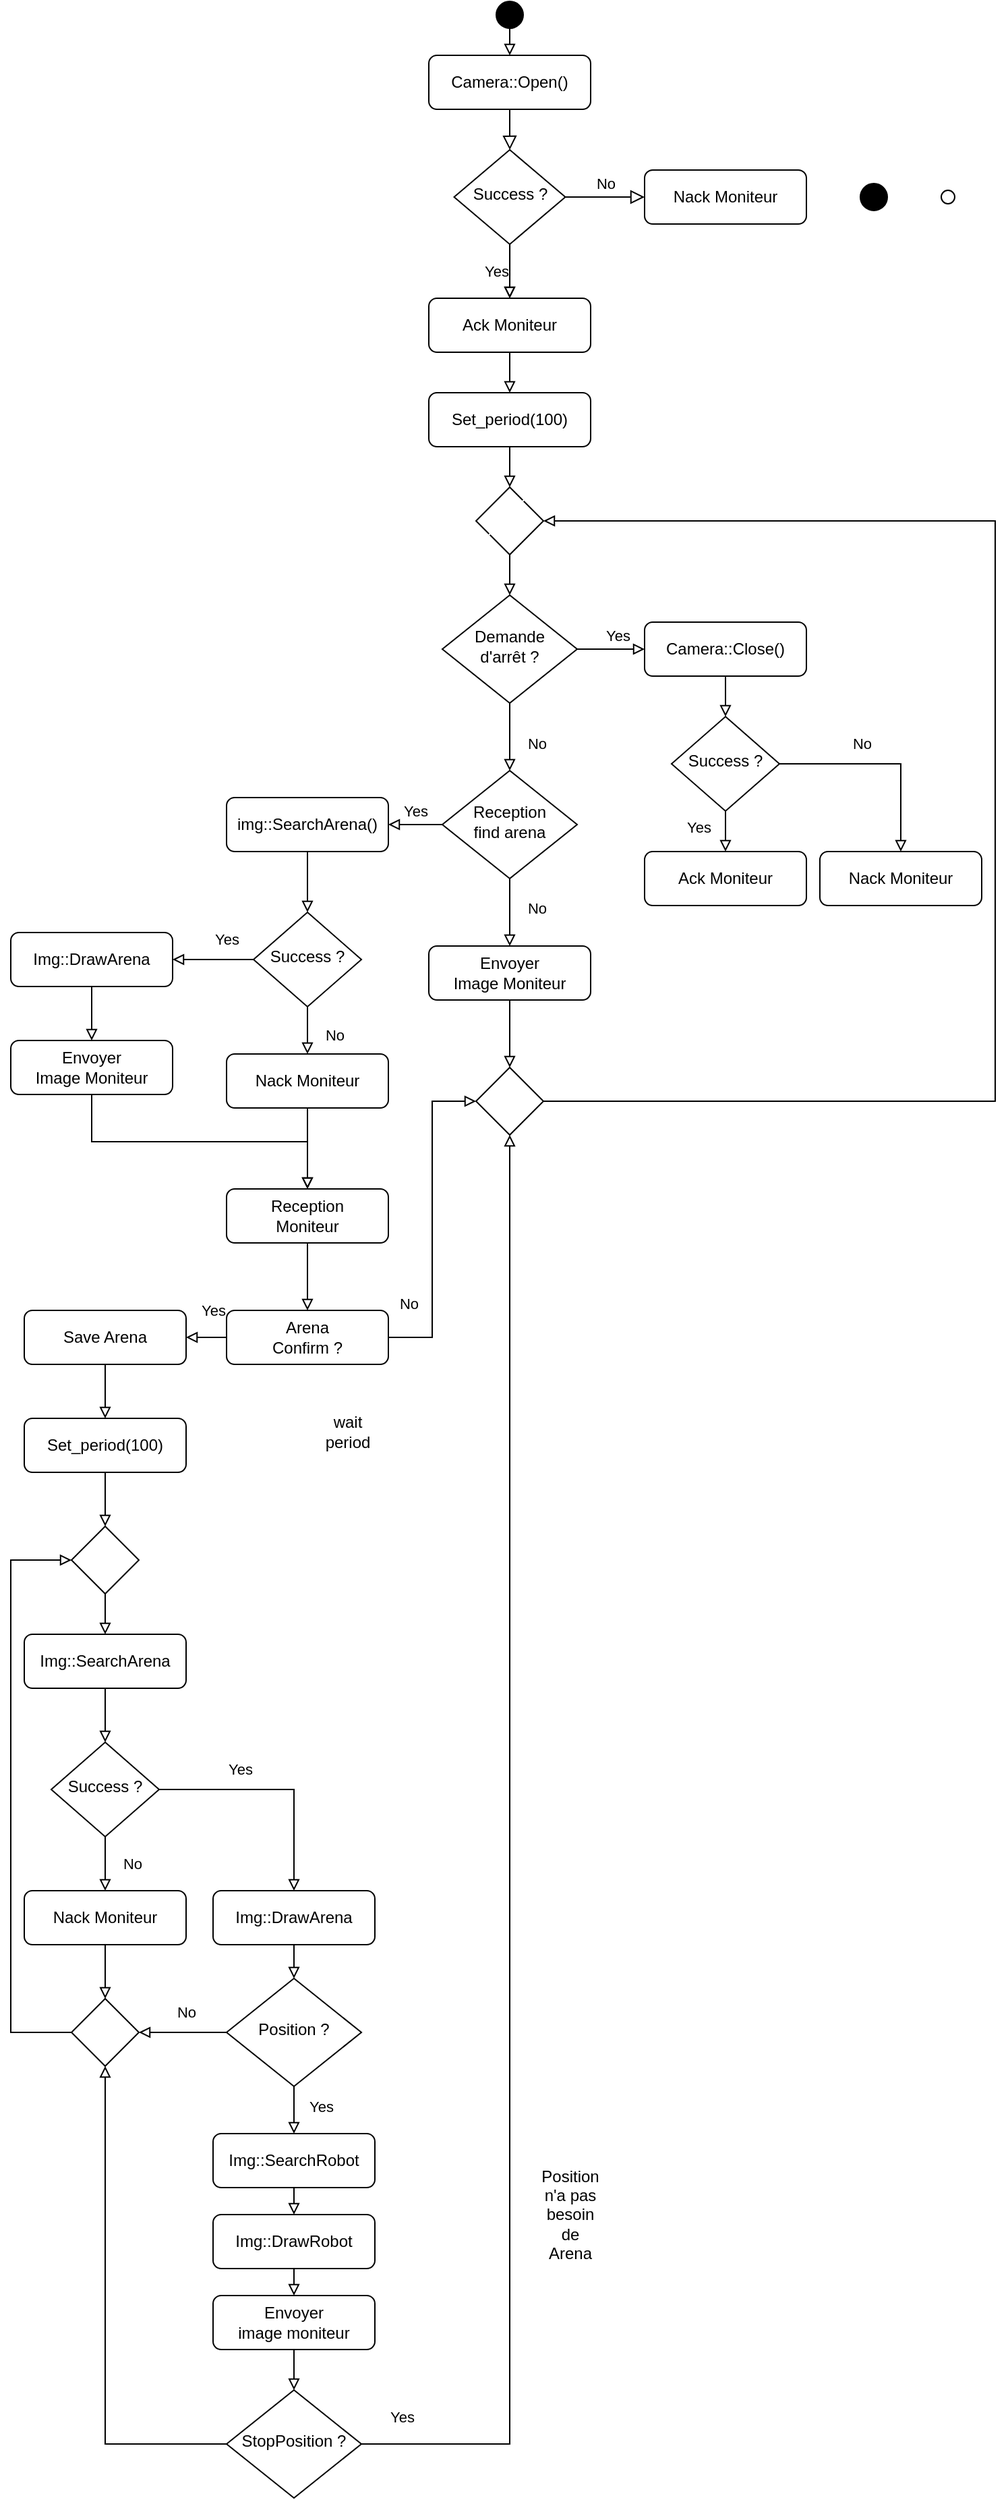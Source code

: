 <mxfile version="14.4.3" type="device"><diagram id="C5RBs43oDa-KdzZeNtuy" name="Page-1"><mxGraphModel dx="1264" dy="592" grid="1" gridSize="10" guides="1" tooltips="1" connect="1" arrows="1" fold="1" page="1" pageScale="1" pageWidth="827" pageHeight="1169" math="0" shadow="0"><root><mxCell id="WIyWlLk6GJQsqaUBKTNV-0"/><mxCell id="WIyWlLk6GJQsqaUBKTNV-1" parent="WIyWlLk6GJQsqaUBKTNV-0"/><mxCell id="WIyWlLk6GJQsqaUBKTNV-2" value="" style="rounded=0;html=1;jettySize=auto;orthogonalLoop=1;fontSize=11;endArrow=block;endFill=0;endSize=8;strokeWidth=1;shadow=0;labelBackgroundColor=none;edgeStyle=orthogonalEdgeStyle;" parent="WIyWlLk6GJQsqaUBKTNV-1" source="WIyWlLk6GJQsqaUBKTNV-3" target="WIyWlLk6GJQsqaUBKTNV-6" edge="1"><mxGeometry relative="1" as="geometry"/></mxCell><mxCell id="WIyWlLk6GJQsqaUBKTNV-3" value="Camera::Open()" style="rounded=1;whiteSpace=wrap;html=1;fontSize=12;glass=0;strokeWidth=1;shadow=0;" parent="WIyWlLk6GJQsqaUBKTNV-1" vertex="1"><mxGeometry x="390" y="50" width="120" height="40" as="geometry"/></mxCell><mxCell id="WIyWlLk6GJQsqaUBKTNV-5" value="No" style="edgeStyle=orthogonalEdgeStyle;rounded=0;html=1;jettySize=auto;orthogonalLoop=1;fontSize=11;endArrow=block;endFill=0;endSize=8;strokeWidth=1;shadow=0;labelBackgroundColor=none;" parent="WIyWlLk6GJQsqaUBKTNV-1" source="WIyWlLk6GJQsqaUBKTNV-6" target="WIyWlLk6GJQsqaUBKTNV-7" edge="1"><mxGeometry y="10" relative="1" as="geometry"><mxPoint as="offset"/></mxGeometry></mxCell><mxCell id="4JzIJsXhWSQ4jOJe1Pqj-4" style="edgeStyle=orthogonalEdgeStyle;rounded=0;orthogonalLoop=1;jettySize=auto;html=1;exitX=0.5;exitY=1;exitDx=0;exitDy=0;entryX=0.5;entryY=0;entryDx=0;entryDy=0;endArrow=block;endFill=0;" parent="WIyWlLk6GJQsqaUBKTNV-1" source="WIyWlLk6GJQsqaUBKTNV-6" target="4JzIJsXhWSQ4jOJe1Pqj-1" edge="1"><mxGeometry relative="1" as="geometry"/></mxCell><mxCell id="4JzIJsXhWSQ4jOJe1Pqj-5" value="Yes" style="edgeStyle=orthogonalEdgeStyle;rounded=0;orthogonalLoop=1;jettySize=auto;html=1;endArrow=block;endFill=0;strokeColor=#000000;" parent="WIyWlLk6GJQsqaUBKTNV-1" source="WIyWlLk6GJQsqaUBKTNV-6" target="4JzIJsXhWSQ4jOJe1Pqj-1" edge="1"><mxGeometry y="-10" relative="1" as="geometry"><mxPoint as="offset"/></mxGeometry></mxCell><mxCell id="WIyWlLk6GJQsqaUBKTNV-6" value="Success ?" style="rhombus;whiteSpace=wrap;html=1;shadow=0;fontFamily=Helvetica;fontSize=12;align=center;strokeWidth=1;spacing=6;spacingTop=-4;" parent="WIyWlLk6GJQsqaUBKTNV-1" vertex="1"><mxGeometry x="408.75" y="120" width="82.5" height="70" as="geometry"/></mxCell><mxCell id="WIyWlLk6GJQsqaUBKTNV-7" value="Nack Moniteur" style="rounded=1;whiteSpace=wrap;html=1;fontSize=12;glass=0;strokeWidth=1;shadow=0;" parent="WIyWlLk6GJQsqaUBKTNV-1" vertex="1"><mxGeometry x="550" y="135" width="120" height="40" as="geometry"/></mxCell><mxCell id="4JzIJsXhWSQ4jOJe1Pqj-10" style="edgeStyle=orthogonalEdgeStyle;rounded=0;orthogonalLoop=1;jettySize=auto;html=1;exitX=0.5;exitY=1;exitDx=0;exitDy=0;endArrow=block;endFill=0;strokeColor=#000000;" parent="WIyWlLk6GJQsqaUBKTNV-1" source="WIyWlLk6GJQsqaUBKTNV-10" target="4JzIJsXhWSQ4jOJe1Pqj-9" edge="1"><mxGeometry relative="1" as="geometry"/></mxCell><mxCell id="WIyWlLk6GJQsqaUBKTNV-10" value="" style="rhombus;whiteSpace=wrap;html=1;shadow=0;fontFamily=Helvetica;fontSize=12;align=center;strokeWidth=1;spacing=6;spacingTop=-4;" parent="WIyWlLk6GJQsqaUBKTNV-1" vertex="1"><mxGeometry x="425" y="370" width="50" height="50" as="geometry"/></mxCell><mxCell id="4JzIJsXhWSQ4jOJe1Pqj-13" style="edgeStyle=orthogonalEdgeStyle;rounded=0;orthogonalLoop=1;jettySize=auto;html=1;exitX=0.5;exitY=1;exitDx=0;exitDy=0;entryX=0.5;entryY=0;entryDx=0;entryDy=0;endArrow=block;endFill=0;strokeColor=#000000;" parent="WIyWlLk6GJQsqaUBKTNV-1" source="WIyWlLk6GJQsqaUBKTNV-11" target="4JzIJsXhWSQ4jOJe1Pqj-12" edge="1"><mxGeometry relative="1" as="geometry"/></mxCell><mxCell id="WIyWlLk6GJQsqaUBKTNV-11" value="Camera::Close()" style="rounded=1;whiteSpace=wrap;html=1;fontSize=12;glass=0;strokeWidth=1;shadow=0;" parent="WIyWlLk6GJQsqaUBKTNV-1" vertex="1"><mxGeometry x="550" y="470" width="120" height="40" as="geometry"/></mxCell><mxCell id="4JzIJsXhWSQ4jOJe1Pqj-8" style="edgeStyle=orthogonalEdgeStyle;rounded=0;orthogonalLoop=1;jettySize=auto;html=1;exitX=0.5;exitY=1;exitDx=0;exitDy=0;endArrow=block;endFill=0;strokeColor=#000000;" parent="WIyWlLk6GJQsqaUBKTNV-1" source="WIyWlLk6GJQsqaUBKTNV-12" target="WIyWlLk6GJQsqaUBKTNV-10" edge="1"><mxGeometry relative="1" as="geometry"/></mxCell><mxCell id="WIyWlLk6GJQsqaUBKTNV-12" value="Set_period(100)" style="rounded=1;whiteSpace=wrap;html=1;fontSize=12;glass=0;strokeWidth=1;shadow=0;" parent="WIyWlLk6GJQsqaUBKTNV-1" vertex="1"><mxGeometry x="390" y="300" width="120" height="40" as="geometry"/></mxCell><mxCell id="4JzIJsXhWSQ4jOJe1Pqj-1" value="Ack Moniteur" style="rounded=1;whiteSpace=wrap;html=1;" parent="WIyWlLk6GJQsqaUBKTNV-1" vertex="1"><mxGeometry x="390" y="230" width="120" height="40" as="geometry"/></mxCell><mxCell id="4JzIJsXhWSQ4jOJe1Pqj-3" value="" style="endArrow=classic;html=1;strokeColor=#FFFFFF;" parent="WIyWlLk6GJQsqaUBKTNV-1" edge="1"><mxGeometry width="50" height="50" relative="1" as="geometry"><mxPoint x="430" y="410" as="sourcePoint"/><mxPoint x="480" y="360" as="targetPoint"/></mxGeometry></mxCell><mxCell id="4JzIJsXhWSQ4jOJe1Pqj-6" value="" style="endArrow=block;html=1;strokeColor=#000000;exitX=0.5;exitY=1;exitDx=0;exitDy=0;endFill=0;" parent="WIyWlLk6GJQsqaUBKTNV-1" source="4JzIJsXhWSQ4jOJe1Pqj-1" target="WIyWlLk6GJQsqaUBKTNV-12" edge="1"><mxGeometry width="50" height="50" relative="1" as="geometry"><mxPoint x="430" y="410" as="sourcePoint"/><mxPoint x="480" y="360" as="targetPoint"/></mxGeometry></mxCell><mxCell id="4JzIJsXhWSQ4jOJe1Pqj-11" value="Yes" style="edgeStyle=orthogonalEdgeStyle;rounded=0;orthogonalLoop=1;jettySize=auto;html=1;exitX=1;exitY=0.5;exitDx=0;exitDy=0;entryX=0;entryY=0.5;entryDx=0;entryDy=0;endArrow=block;endFill=0;strokeColor=#000000;" parent="WIyWlLk6GJQsqaUBKTNV-1" source="4JzIJsXhWSQ4jOJe1Pqj-9" target="WIyWlLk6GJQsqaUBKTNV-11" edge="1"><mxGeometry x="0.2" y="10" relative="1" as="geometry"><mxPoint as="offset"/></mxGeometry></mxCell><mxCell id="4JzIJsXhWSQ4jOJe1Pqj-20" value="No" style="edgeStyle=orthogonalEdgeStyle;rounded=0;orthogonalLoop=1;jettySize=auto;html=1;exitX=0.5;exitY=1;exitDx=0;exitDy=0;endArrow=block;endFill=0;strokeColor=#000000;" parent="WIyWlLk6GJQsqaUBKTNV-1" source="4JzIJsXhWSQ4jOJe1Pqj-9" target="4JzIJsXhWSQ4jOJe1Pqj-19" edge="1"><mxGeometry x="0.2" y="20" relative="1" as="geometry"><mxPoint as="offset"/></mxGeometry></mxCell><mxCell id="4JzIJsXhWSQ4jOJe1Pqj-9" value="&lt;div&gt;Demande &lt;br&gt;&lt;/div&gt;&lt;div&gt;d'arrêt ?&lt;/div&gt;" style="rhombus;whiteSpace=wrap;html=1;shadow=0;fontFamily=Helvetica;fontSize=12;align=center;strokeWidth=1;spacing=6;spacingTop=-4;" parent="WIyWlLk6GJQsqaUBKTNV-1" vertex="1"><mxGeometry x="400" y="450" width="100" height="80" as="geometry"/></mxCell><mxCell id="4JzIJsXhWSQ4jOJe1Pqj-16" value="Yes" style="edgeStyle=orthogonalEdgeStyle;rounded=0;orthogonalLoop=1;jettySize=auto;html=1;exitX=0.5;exitY=1;exitDx=0;exitDy=0;entryX=0.5;entryY=0;entryDx=0;entryDy=0;endArrow=block;endFill=0;strokeColor=#000000;" parent="WIyWlLk6GJQsqaUBKTNV-1" source="4JzIJsXhWSQ4jOJe1Pqj-12" target="4JzIJsXhWSQ4jOJe1Pqj-15" edge="1"><mxGeometry x="-0.2" y="-20" relative="1" as="geometry"><mxPoint as="offset"/></mxGeometry></mxCell><mxCell id="4JzIJsXhWSQ4jOJe1Pqj-17" value="No" style="edgeStyle=orthogonalEdgeStyle;rounded=0;orthogonalLoop=1;jettySize=auto;html=1;exitX=1;exitY=0.5;exitDx=0;exitDy=0;endArrow=block;endFill=0;strokeColor=#000000;" parent="WIyWlLk6GJQsqaUBKTNV-1" source="4JzIJsXhWSQ4jOJe1Pqj-12" target="4JzIJsXhWSQ4jOJe1Pqj-14" edge="1"><mxGeometry x="-0.21" y="15" relative="1" as="geometry"><mxPoint as="offset"/></mxGeometry></mxCell><mxCell id="4JzIJsXhWSQ4jOJe1Pqj-12" value="Success ?" style="rhombus;whiteSpace=wrap;html=1;shadow=0;fontFamily=Helvetica;fontSize=12;align=center;strokeWidth=1;spacing=6;spacingTop=-4;" parent="WIyWlLk6GJQsqaUBKTNV-1" vertex="1"><mxGeometry x="570" y="540" width="80" height="70" as="geometry"/></mxCell><mxCell id="4JzIJsXhWSQ4jOJe1Pqj-14" value="Nack Moniteur" style="rounded=1;whiteSpace=wrap;html=1;fontSize=12;glass=0;strokeWidth=1;shadow=0;" parent="WIyWlLk6GJQsqaUBKTNV-1" vertex="1"><mxGeometry x="680" y="640" width="120" height="40" as="geometry"/></mxCell><mxCell id="4JzIJsXhWSQ4jOJe1Pqj-15" value="Ack Moniteur" style="rounded=1;whiteSpace=wrap;html=1;" parent="WIyWlLk6GJQsqaUBKTNV-1" vertex="1"><mxGeometry x="550" y="640" width="120" height="40" as="geometry"/></mxCell><mxCell id="4JzIJsXhWSQ4jOJe1Pqj-22" value="No" style="edgeStyle=orthogonalEdgeStyle;rounded=0;orthogonalLoop=1;jettySize=auto;html=1;exitX=0.5;exitY=1;exitDx=0;exitDy=0;entryX=0.5;entryY=0;entryDx=0;entryDy=0;endArrow=block;endFill=0;strokeColor=#000000;" parent="WIyWlLk6GJQsqaUBKTNV-1" source="4JzIJsXhWSQ4jOJe1Pqj-19" target="4JzIJsXhWSQ4jOJe1Pqj-21" edge="1"><mxGeometry x="-0.143" y="20" relative="1" as="geometry"><mxPoint as="offset"/></mxGeometry></mxCell><mxCell id="4JzIJsXhWSQ4jOJe1Pqj-28" value="Yes" style="edgeStyle=orthogonalEdgeStyle;rounded=0;orthogonalLoop=1;jettySize=auto;html=1;exitX=0;exitY=0.5;exitDx=0;exitDy=0;entryX=1;entryY=0.5;entryDx=0;entryDy=0;endArrow=block;endFill=0;strokeColor=#000000;" parent="WIyWlLk6GJQsqaUBKTNV-1" source="4JzIJsXhWSQ4jOJe1Pqj-19" target="4JzIJsXhWSQ4jOJe1Pqj-27" edge="1"><mxGeometry y="-10" relative="1" as="geometry"><mxPoint as="offset"/></mxGeometry></mxCell><mxCell id="4JzIJsXhWSQ4jOJe1Pqj-19" value="&lt;div&gt;Reception&lt;/div&gt;&lt;div&gt;find arena&lt;br&gt;&lt;/div&gt;" style="rhombus;whiteSpace=wrap;html=1;shadow=0;fontFamily=Helvetica;fontSize=12;align=center;strokeWidth=1;spacing=6;spacingTop=-4;" parent="WIyWlLk6GJQsqaUBKTNV-1" vertex="1"><mxGeometry x="400" y="580" width="100" height="80" as="geometry"/></mxCell><mxCell id="4JzIJsXhWSQ4jOJe1Pqj-25" style="edgeStyle=orthogonalEdgeStyle;rounded=0;orthogonalLoop=1;jettySize=auto;html=1;exitX=0.5;exitY=1;exitDx=0;exitDy=0;entryX=0.5;entryY=0;entryDx=0;entryDy=0;endArrow=block;endFill=0;strokeColor=#000000;" parent="WIyWlLk6GJQsqaUBKTNV-1" source="4JzIJsXhWSQ4jOJe1Pqj-21" target="4JzIJsXhWSQ4jOJe1Pqj-24" edge="1"><mxGeometry relative="1" as="geometry"/></mxCell><mxCell id="4JzIJsXhWSQ4jOJe1Pqj-21" value="&lt;div&gt;Envoyer&lt;/div&gt;&lt;div&gt;Image Moniteur&lt;/div&gt;" style="rounded=1;whiteSpace=wrap;html=1;fontSize=12;glass=0;strokeWidth=1;shadow=0;" parent="WIyWlLk6GJQsqaUBKTNV-1" vertex="1"><mxGeometry x="390" y="710" width="120" height="40" as="geometry"/></mxCell><mxCell id="4JzIJsXhWSQ4jOJe1Pqj-26" style="edgeStyle=orthogonalEdgeStyle;rounded=0;orthogonalLoop=1;jettySize=auto;html=1;exitX=1;exitY=0.5;exitDx=0;exitDy=0;entryX=1;entryY=0.5;entryDx=0;entryDy=0;endArrow=block;endFill=0;strokeColor=#000000;" parent="WIyWlLk6GJQsqaUBKTNV-1" source="4JzIJsXhWSQ4jOJe1Pqj-24" target="WIyWlLk6GJQsqaUBKTNV-10" edge="1"><mxGeometry relative="1" as="geometry"><Array as="points"><mxPoint x="810" y="825"/><mxPoint x="810" y="395"/></Array></mxGeometry></mxCell><mxCell id="4JzIJsXhWSQ4jOJe1Pqj-24" value="" style="rhombus;whiteSpace=wrap;html=1;shadow=0;fontFamily=Helvetica;fontSize=12;align=center;strokeWidth=1;spacing=6;spacingTop=-4;" parent="WIyWlLk6GJQsqaUBKTNV-1" vertex="1"><mxGeometry x="425" y="800" width="50" height="50" as="geometry"/></mxCell><mxCell id="4JzIJsXhWSQ4jOJe1Pqj-30" style="edgeStyle=orthogonalEdgeStyle;rounded=0;orthogonalLoop=1;jettySize=auto;html=1;exitX=0.5;exitY=1;exitDx=0;exitDy=0;endArrow=block;endFill=0;strokeColor=#000000;" parent="WIyWlLk6GJQsqaUBKTNV-1" source="4JzIJsXhWSQ4jOJe1Pqj-27" target="4JzIJsXhWSQ4jOJe1Pqj-29" edge="1"><mxGeometry relative="1" as="geometry"/></mxCell><mxCell id="4JzIJsXhWSQ4jOJe1Pqj-27" value="img::SearchArena()" style="rounded=1;whiteSpace=wrap;html=1;fontSize=12;glass=0;strokeWidth=1;shadow=0;" parent="WIyWlLk6GJQsqaUBKTNV-1" vertex="1"><mxGeometry x="240" y="600" width="120" height="40" as="geometry"/></mxCell><mxCell id="4JzIJsXhWSQ4jOJe1Pqj-32" value="No" style="edgeStyle=orthogonalEdgeStyle;rounded=0;orthogonalLoop=1;jettySize=auto;html=1;exitX=0.5;exitY=1;exitDx=0;exitDy=0;entryX=0.5;entryY=0;entryDx=0;entryDy=0;endArrow=block;endFill=0;strokeColor=#000000;" parent="WIyWlLk6GJQsqaUBKTNV-1" source="4JzIJsXhWSQ4jOJe1Pqj-29" target="4JzIJsXhWSQ4jOJe1Pqj-31" edge="1"><mxGeometry x="0.2" y="20" relative="1" as="geometry"><mxPoint as="offset"/></mxGeometry></mxCell><mxCell id="4JzIJsXhWSQ4jOJe1Pqj-35" value="Yes" style="edgeStyle=orthogonalEdgeStyle;rounded=0;orthogonalLoop=1;jettySize=auto;html=1;exitX=0;exitY=0.5;exitDx=0;exitDy=0;entryX=1;entryY=0.5;entryDx=0;entryDy=0;endArrow=block;endFill=0;strokeColor=#000000;" parent="WIyWlLk6GJQsqaUBKTNV-1" source="4JzIJsXhWSQ4jOJe1Pqj-29" target="4JzIJsXhWSQ4jOJe1Pqj-33" edge="1"><mxGeometry x="-0.333" y="-15" relative="1" as="geometry"><mxPoint as="offset"/></mxGeometry></mxCell><mxCell id="4JzIJsXhWSQ4jOJe1Pqj-29" value="Success ?" style="rhombus;whiteSpace=wrap;html=1;shadow=0;fontFamily=Helvetica;fontSize=12;align=center;strokeWidth=1;spacing=6;spacingTop=-4;" parent="WIyWlLk6GJQsqaUBKTNV-1" vertex="1"><mxGeometry x="260" y="685" width="80" height="70" as="geometry"/></mxCell><mxCell id="4JzIJsXhWSQ4jOJe1Pqj-39" style="edgeStyle=orthogonalEdgeStyle;rounded=0;orthogonalLoop=1;jettySize=auto;html=1;exitX=0.5;exitY=1;exitDx=0;exitDy=0;endArrow=block;endFill=0;strokeColor=#000000;" parent="WIyWlLk6GJQsqaUBKTNV-1" source="4JzIJsXhWSQ4jOJe1Pqj-31" target="4JzIJsXhWSQ4jOJe1Pqj-38" edge="1"><mxGeometry relative="1" as="geometry"/></mxCell><mxCell id="4JzIJsXhWSQ4jOJe1Pqj-31" value="&lt;div&gt;Nack Moniteur&lt;/div&gt;" style="rounded=1;whiteSpace=wrap;html=1;" parent="WIyWlLk6GJQsqaUBKTNV-1" vertex="1"><mxGeometry x="240" y="790" width="120" height="40" as="geometry"/></mxCell><mxCell id="4JzIJsXhWSQ4jOJe1Pqj-37" style="edgeStyle=orthogonalEdgeStyle;rounded=0;orthogonalLoop=1;jettySize=auto;html=1;entryX=0.5;entryY=0;entryDx=0;entryDy=0;endArrow=block;endFill=0;strokeColor=#000000;" parent="WIyWlLk6GJQsqaUBKTNV-1" source="4JzIJsXhWSQ4jOJe1Pqj-33" target="4JzIJsXhWSQ4jOJe1Pqj-36" edge="1"><mxGeometry relative="1" as="geometry"/></mxCell><mxCell id="4JzIJsXhWSQ4jOJe1Pqj-33" value="&lt;div&gt;Img::DrawArena&lt;br&gt;&lt;/div&gt;" style="rounded=1;whiteSpace=wrap;html=1;" parent="WIyWlLk6GJQsqaUBKTNV-1" vertex="1"><mxGeometry x="80" y="700" width="120" height="40" as="geometry"/></mxCell><mxCell id="4JzIJsXhWSQ4jOJe1Pqj-40" style="edgeStyle=orthogonalEdgeStyle;rounded=0;orthogonalLoop=1;jettySize=auto;html=1;exitX=0.5;exitY=1;exitDx=0;exitDy=0;endArrow=block;endFill=0;strokeColor=#000000;" parent="WIyWlLk6GJQsqaUBKTNV-1" source="4JzIJsXhWSQ4jOJe1Pqj-36" target="4JzIJsXhWSQ4jOJe1Pqj-38" edge="1"><mxGeometry relative="1" as="geometry"/></mxCell><mxCell id="4JzIJsXhWSQ4jOJe1Pqj-36" value="&lt;div&gt;Envoyer&lt;/div&gt;&lt;div&gt;Image Moniteur&lt;/div&gt;" style="rounded=1;whiteSpace=wrap;html=1;fontSize=12;glass=0;strokeWidth=1;shadow=0;" parent="WIyWlLk6GJQsqaUBKTNV-1" vertex="1"><mxGeometry x="80" y="780" width="120" height="40" as="geometry"/></mxCell><mxCell id="4JzIJsXhWSQ4jOJe1Pqj-42" style="edgeStyle=orthogonalEdgeStyle;rounded=0;orthogonalLoop=1;jettySize=auto;html=1;exitX=0.5;exitY=1;exitDx=0;exitDy=0;entryX=0.5;entryY=0;entryDx=0;entryDy=0;endArrow=block;endFill=0;strokeColor=#000000;" parent="WIyWlLk6GJQsqaUBKTNV-1" source="4JzIJsXhWSQ4jOJe1Pqj-38" target="4RPxTmcuRljI4eWdtnsq-3" edge="1"><mxGeometry relative="1" as="geometry"><mxPoint x="300" y="960" as="targetPoint"/></mxGeometry></mxCell><mxCell id="4JzIJsXhWSQ4jOJe1Pqj-38" value="&lt;div&gt;Reception&lt;/div&gt;&lt;div&gt;Moniteur&lt;/div&gt;" style="rounded=1;whiteSpace=wrap;html=1;fontSize=12;glass=0;strokeWidth=1;shadow=0;" parent="WIyWlLk6GJQsqaUBKTNV-1" vertex="1"><mxGeometry x="240" y="890" width="120" height="40" as="geometry"/></mxCell><mxCell id="4JzIJsXhWSQ4jOJe1Pqj-43" value="No" style="edgeStyle=orthogonalEdgeStyle;rounded=0;orthogonalLoop=1;jettySize=auto;html=1;exitX=1;exitY=0.5;exitDx=0;exitDy=0;entryX=0;entryY=0.5;entryDx=0;entryDy=0;endArrow=block;endFill=0;strokeColor=#000000;" parent="WIyWlLk6GJQsqaUBKTNV-1" source="4RPxTmcuRljI4eWdtnsq-3" target="4JzIJsXhWSQ4jOJe1Pqj-24" edge="1"><mxGeometry x="-0.52" y="18" relative="1" as="geometry"><mxPoint as="offset"/><mxPoint x="350" y="1000" as="sourcePoint"/></mxGeometry></mxCell><mxCell id="4JzIJsXhWSQ4jOJe1Pqj-45" value="Yes" style="edgeStyle=orthogonalEdgeStyle;rounded=0;orthogonalLoop=1;jettySize=auto;html=1;exitX=0;exitY=0.5;exitDx=0;exitDy=0;entryX=1;entryY=0.5;entryDx=0;entryDy=0;endArrow=block;endFill=0;strokeColor=#000000;" parent="WIyWlLk6GJQsqaUBKTNV-1" source="4RPxTmcuRljI4eWdtnsq-3" target="4JzIJsXhWSQ4jOJe1Pqj-44" edge="1"><mxGeometry x="-0.333" y="-20" relative="1" as="geometry"><mxPoint as="offset"/><mxPoint x="250" y="1000" as="sourcePoint"/></mxGeometry></mxCell><mxCell id="4JzIJsXhWSQ4jOJe1Pqj-47" style="edgeStyle=orthogonalEdgeStyle;rounded=0;orthogonalLoop=1;jettySize=auto;html=1;exitX=0.5;exitY=1;exitDx=0;exitDy=0;entryX=0.5;entryY=0;entryDx=0;entryDy=0;endArrow=block;endFill=0;strokeColor=#000000;" parent="WIyWlLk6GJQsqaUBKTNV-1" source="4JzIJsXhWSQ4jOJe1Pqj-44" target="4JzIJsXhWSQ4jOJe1Pqj-46" edge="1"><mxGeometry relative="1" as="geometry"/></mxCell><mxCell id="4JzIJsXhWSQ4jOJe1Pqj-44" value="Save Arena" style="rounded=1;whiteSpace=wrap;html=1;fontSize=12;glass=0;strokeWidth=1;shadow=0;" parent="WIyWlLk6GJQsqaUBKTNV-1" vertex="1"><mxGeometry x="90" y="980" width="120" height="40" as="geometry"/></mxCell><mxCell id="bDMGlFzyKmkeqQ3nRB5M-2" style="edgeStyle=orthogonalEdgeStyle;rounded=0;orthogonalLoop=1;jettySize=auto;html=1;exitX=0.5;exitY=1;exitDx=0;exitDy=0;entryX=0.5;entryY=0;entryDx=0;entryDy=0;endArrow=block;endFill=0;" parent="WIyWlLk6GJQsqaUBKTNV-1" source="4JzIJsXhWSQ4jOJe1Pqj-46" target="bDMGlFzyKmkeqQ3nRB5M-1" edge="1"><mxGeometry relative="1" as="geometry"/></mxCell><mxCell id="4JzIJsXhWSQ4jOJe1Pqj-46" value="&lt;div&gt;Set_period(100)&lt;br&gt;&lt;/div&gt;" style="rounded=1;whiteSpace=wrap;html=1;fontSize=12;glass=0;strokeWidth=1;shadow=0;" parent="WIyWlLk6GJQsqaUBKTNV-1" vertex="1"><mxGeometry x="90" y="1060" width="120" height="40" as="geometry"/></mxCell><mxCell id="4JzIJsXhWSQ4jOJe1Pqj-51" style="edgeStyle=orthogonalEdgeStyle;rounded=0;orthogonalLoop=1;jettySize=auto;html=1;exitX=0.5;exitY=1;exitDx=0;exitDy=0;entryX=0.5;entryY=0;entryDx=0;entryDy=0;endArrow=block;endFill=0;strokeColor=#000000;" parent="WIyWlLk6GJQsqaUBKTNV-1" source="4JzIJsXhWSQ4jOJe1Pqj-48" target="WIyWlLk6GJQsqaUBKTNV-3" edge="1"><mxGeometry relative="1" as="geometry"/></mxCell><mxCell id="4JzIJsXhWSQ4jOJe1Pqj-48" value="" style="ellipse;whiteSpace=wrap;html=1;aspect=fixed;fillColor=#000000;" parent="WIyWlLk6GJQsqaUBKTNV-1" vertex="1"><mxGeometry x="440" y="10" width="20" height="20" as="geometry"/></mxCell><mxCell id="bDMGlFzyKmkeqQ3nRB5M-5" style="edgeStyle=orthogonalEdgeStyle;rounded=0;orthogonalLoop=1;jettySize=auto;html=1;exitX=0.5;exitY=1;exitDx=0;exitDy=0;entryX=0.5;entryY=0;entryDx=0;entryDy=0;endArrow=block;endFill=0;" parent="WIyWlLk6GJQsqaUBKTNV-1" source="bDMGlFzyKmkeqQ3nRB5M-1" target="bDMGlFzyKmkeqQ3nRB5M-3" edge="1"><mxGeometry relative="1" as="geometry"/></mxCell><mxCell id="bDMGlFzyKmkeqQ3nRB5M-1" value="" style="rhombus;whiteSpace=wrap;html=1;shadow=0;fontFamily=Helvetica;fontSize=12;align=center;strokeWidth=1;spacing=6;spacingTop=-4;" parent="WIyWlLk6GJQsqaUBKTNV-1" vertex="1"><mxGeometry x="125" y="1140" width="50" height="50" as="geometry"/></mxCell><mxCell id="bDMGlFzyKmkeqQ3nRB5M-6" style="edgeStyle=orthogonalEdgeStyle;rounded=0;orthogonalLoop=1;jettySize=auto;html=1;exitX=0.5;exitY=1;exitDx=0;exitDy=0;entryX=0.5;entryY=0;entryDx=0;entryDy=0;endArrow=block;endFill=0;" parent="WIyWlLk6GJQsqaUBKTNV-1" source="bDMGlFzyKmkeqQ3nRB5M-3" target="bDMGlFzyKmkeqQ3nRB5M-4" edge="1"><mxGeometry relative="1" as="geometry"/></mxCell><mxCell id="bDMGlFzyKmkeqQ3nRB5M-3" value="&lt;div&gt;Img::SearchArena&lt;br&gt;&lt;/div&gt;" style="rounded=1;whiteSpace=wrap;html=1;" parent="WIyWlLk6GJQsqaUBKTNV-1" vertex="1"><mxGeometry x="90" y="1220" width="120" height="40" as="geometry"/></mxCell><mxCell id="bDMGlFzyKmkeqQ3nRB5M-8" value="No" style="edgeStyle=orthogonalEdgeStyle;rounded=0;orthogonalLoop=1;jettySize=auto;html=1;exitX=0.5;exitY=1;exitDx=0;exitDy=0;entryX=0.5;entryY=0;entryDx=0;entryDy=0;endArrow=block;endFill=0;" parent="WIyWlLk6GJQsqaUBKTNV-1" source="bDMGlFzyKmkeqQ3nRB5M-4" target="bDMGlFzyKmkeqQ3nRB5M-7" edge="1"><mxGeometry y="20" relative="1" as="geometry"><mxPoint as="offset"/></mxGeometry></mxCell><mxCell id="bDMGlFzyKmkeqQ3nRB5M-10" value="Yes" style="edgeStyle=orthogonalEdgeStyle;rounded=0;orthogonalLoop=1;jettySize=auto;html=1;exitX=1;exitY=0.5;exitDx=0;exitDy=0;entryX=0.5;entryY=0;entryDx=0;entryDy=0;endArrow=block;endFill=0;" parent="WIyWlLk6GJQsqaUBKTNV-1" source="bDMGlFzyKmkeqQ3nRB5M-4" target="bDMGlFzyKmkeqQ3nRB5M-9" edge="1"><mxGeometry x="-0.314" y="15" relative="1" as="geometry"><mxPoint as="offset"/></mxGeometry></mxCell><mxCell id="bDMGlFzyKmkeqQ3nRB5M-4" value="Success ?" style="rhombus;whiteSpace=wrap;html=1;shadow=0;fontFamily=Helvetica;fontSize=12;align=center;strokeWidth=1;spacing=6;spacingTop=-4;" parent="WIyWlLk6GJQsqaUBKTNV-1" vertex="1"><mxGeometry x="110" y="1300" width="80" height="70" as="geometry"/></mxCell><mxCell id="bDMGlFzyKmkeqQ3nRB5M-12" style="edgeStyle=orthogonalEdgeStyle;rounded=0;orthogonalLoop=1;jettySize=auto;html=1;exitX=0.5;exitY=1;exitDx=0;exitDy=0;entryX=0.5;entryY=0;entryDx=0;entryDy=0;endArrow=block;endFill=0;" parent="WIyWlLk6GJQsqaUBKTNV-1" source="bDMGlFzyKmkeqQ3nRB5M-7" target="bDMGlFzyKmkeqQ3nRB5M-11" edge="1"><mxGeometry relative="1" as="geometry"/></mxCell><mxCell id="bDMGlFzyKmkeqQ3nRB5M-7" value="&lt;div&gt;Nack Moniteur&lt;/div&gt;" style="rounded=1;whiteSpace=wrap;html=1;" parent="WIyWlLk6GJQsqaUBKTNV-1" vertex="1"><mxGeometry x="90" y="1410" width="120" height="40" as="geometry"/></mxCell><mxCell id="bDMGlFzyKmkeqQ3nRB5M-14" style="edgeStyle=orthogonalEdgeStyle;rounded=0;orthogonalLoop=1;jettySize=auto;html=1;exitX=0.5;exitY=1;exitDx=0;exitDy=0;entryX=0.5;entryY=0;entryDx=0;entryDy=0;endArrow=block;endFill=0;" parent="WIyWlLk6GJQsqaUBKTNV-1" source="bDMGlFzyKmkeqQ3nRB5M-9" target="bDMGlFzyKmkeqQ3nRB5M-13" edge="1"><mxGeometry relative="1" as="geometry"/></mxCell><mxCell id="bDMGlFzyKmkeqQ3nRB5M-9" value="&lt;div&gt;Img::DrawArena&lt;br&gt;&lt;/div&gt;" style="rounded=1;whiteSpace=wrap;html=1;" parent="WIyWlLk6GJQsqaUBKTNV-1" vertex="1"><mxGeometry x="230" y="1410" width="120" height="40" as="geometry"/></mxCell><mxCell id="bDMGlFzyKmkeqQ3nRB5M-27" style="edgeStyle=orthogonalEdgeStyle;rounded=0;orthogonalLoop=1;jettySize=auto;html=1;exitX=0;exitY=0.5;exitDx=0;exitDy=0;entryX=0;entryY=0.5;entryDx=0;entryDy=0;endArrow=block;endFill=0;" parent="WIyWlLk6GJQsqaUBKTNV-1" source="bDMGlFzyKmkeqQ3nRB5M-11" target="bDMGlFzyKmkeqQ3nRB5M-1" edge="1"><mxGeometry relative="1" as="geometry"><Array as="points"><mxPoint x="80" y="1515"/><mxPoint x="80" y="1165"/></Array></mxGeometry></mxCell><mxCell id="bDMGlFzyKmkeqQ3nRB5M-11" value="" style="rhombus;whiteSpace=wrap;html=1;shadow=0;fontFamily=Helvetica;fontSize=12;align=center;strokeWidth=1;spacing=6;spacingTop=-4;" parent="WIyWlLk6GJQsqaUBKTNV-1" vertex="1"><mxGeometry x="125" y="1490" width="50" height="50" as="geometry"/></mxCell><mxCell id="bDMGlFzyKmkeqQ3nRB5M-15" value="No" style="edgeStyle=orthogonalEdgeStyle;rounded=0;orthogonalLoop=1;jettySize=auto;html=1;exitX=0;exitY=0.5;exitDx=0;exitDy=0;entryX=1;entryY=0.5;entryDx=0;entryDy=0;endArrow=block;endFill=0;" parent="WIyWlLk6GJQsqaUBKTNV-1" source="bDMGlFzyKmkeqQ3nRB5M-13" target="bDMGlFzyKmkeqQ3nRB5M-11" edge="1"><mxGeometry x="-0.077" y="-15" relative="1" as="geometry"><mxPoint as="offset"/></mxGeometry></mxCell><mxCell id="bDMGlFzyKmkeqQ3nRB5M-17" value="Yes" style="edgeStyle=orthogonalEdgeStyle;rounded=0;orthogonalLoop=1;jettySize=auto;html=1;exitX=0.5;exitY=1;exitDx=0;exitDy=0;endArrow=block;endFill=0;" parent="WIyWlLk6GJQsqaUBKTNV-1" source="bDMGlFzyKmkeqQ3nRB5M-13" target="bDMGlFzyKmkeqQ3nRB5M-16" edge="1"><mxGeometry x="0.111" y="20" relative="1" as="geometry"><mxPoint as="offset"/></mxGeometry></mxCell><mxCell id="bDMGlFzyKmkeqQ3nRB5M-13" value="Position ?" style="rhombus;whiteSpace=wrap;html=1;shadow=0;fontFamily=Helvetica;fontSize=12;align=center;strokeWidth=1;spacing=6;spacingTop=-4;" parent="WIyWlLk6GJQsqaUBKTNV-1" vertex="1"><mxGeometry x="240" y="1475" width="100" height="80" as="geometry"/></mxCell><mxCell id="bDMGlFzyKmkeqQ3nRB5M-20" style="edgeStyle=orthogonalEdgeStyle;rounded=0;orthogonalLoop=1;jettySize=auto;html=1;exitX=0.5;exitY=1;exitDx=0;exitDy=0;entryX=0.5;entryY=0;entryDx=0;entryDy=0;endArrow=block;endFill=0;" parent="WIyWlLk6GJQsqaUBKTNV-1" source="bDMGlFzyKmkeqQ3nRB5M-16" target="bDMGlFzyKmkeqQ3nRB5M-18" edge="1"><mxGeometry relative="1" as="geometry"/></mxCell><mxCell id="bDMGlFzyKmkeqQ3nRB5M-16" value="&lt;div&gt;Img::SearchRobot&lt;/div&gt;" style="rounded=1;whiteSpace=wrap;html=1;" parent="WIyWlLk6GJQsqaUBKTNV-1" vertex="1"><mxGeometry x="230" y="1590" width="120" height="40" as="geometry"/></mxCell><mxCell id="bDMGlFzyKmkeqQ3nRB5M-21" style="edgeStyle=orthogonalEdgeStyle;rounded=0;orthogonalLoop=1;jettySize=auto;html=1;exitX=0.5;exitY=1;exitDx=0;exitDy=0;entryX=0.5;entryY=0;entryDx=0;entryDy=0;endArrow=block;endFill=0;" parent="WIyWlLk6GJQsqaUBKTNV-1" source="bDMGlFzyKmkeqQ3nRB5M-18" target="bDMGlFzyKmkeqQ3nRB5M-19" edge="1"><mxGeometry relative="1" as="geometry"/></mxCell><mxCell id="bDMGlFzyKmkeqQ3nRB5M-18" value="&lt;div&gt;Img::DrawRobot&lt;/div&gt;" style="rounded=1;whiteSpace=wrap;html=1;" parent="WIyWlLk6GJQsqaUBKTNV-1" vertex="1"><mxGeometry x="230" y="1650" width="120" height="40" as="geometry"/></mxCell><mxCell id="bDMGlFzyKmkeqQ3nRB5M-23" style="edgeStyle=orthogonalEdgeStyle;rounded=0;orthogonalLoop=1;jettySize=auto;html=1;exitX=0.5;exitY=1;exitDx=0;exitDy=0;endArrow=block;endFill=0;" parent="WIyWlLk6GJQsqaUBKTNV-1" source="bDMGlFzyKmkeqQ3nRB5M-19" target="bDMGlFzyKmkeqQ3nRB5M-22" edge="1"><mxGeometry relative="1" as="geometry"/></mxCell><mxCell id="bDMGlFzyKmkeqQ3nRB5M-19" value="&lt;div&gt;Envoyer&lt;/div&gt;&lt;div&gt;image moniteur&lt;/div&gt;" style="rounded=1;whiteSpace=wrap;html=1;" parent="WIyWlLk6GJQsqaUBKTNV-1" vertex="1"><mxGeometry x="230" y="1710" width="120" height="40" as="geometry"/></mxCell><mxCell id="bDMGlFzyKmkeqQ3nRB5M-25" value="Yes" style="edgeStyle=orthogonalEdgeStyle;rounded=0;orthogonalLoop=1;jettySize=auto;html=1;exitX=1;exitY=0.5;exitDx=0;exitDy=0;entryX=0.5;entryY=1;entryDx=0;entryDy=0;endArrow=block;endFill=0;" parent="WIyWlLk6GJQsqaUBKTNV-1" source="bDMGlFzyKmkeqQ3nRB5M-22" target="4JzIJsXhWSQ4jOJe1Pqj-24" edge="1"><mxGeometry x="-0.944" y="20" relative="1" as="geometry"><mxPoint as="offset"/></mxGeometry></mxCell><mxCell id="bDMGlFzyKmkeqQ3nRB5M-26" style="edgeStyle=orthogonalEdgeStyle;rounded=0;orthogonalLoop=1;jettySize=auto;html=1;exitX=0;exitY=0.5;exitDx=0;exitDy=0;entryX=0.5;entryY=1;entryDx=0;entryDy=0;endArrow=block;endFill=0;" parent="WIyWlLk6GJQsqaUBKTNV-1" source="bDMGlFzyKmkeqQ3nRB5M-22" target="bDMGlFzyKmkeqQ3nRB5M-11" edge="1"><mxGeometry relative="1" as="geometry"/></mxCell><mxCell id="bDMGlFzyKmkeqQ3nRB5M-22" value="StopPosition ?" style="rhombus;whiteSpace=wrap;html=1;shadow=0;fontFamily=Helvetica;fontSize=12;align=center;strokeWidth=1;spacing=6;spacingTop=-4;" parent="WIyWlLk6GJQsqaUBKTNV-1" vertex="1"><mxGeometry x="240" y="1780" width="100" height="80" as="geometry"/></mxCell><mxCell id="4RPxTmcuRljI4eWdtnsq-0" value="" style="ellipse;whiteSpace=wrap;html=1;aspect=fixed;fillColor=#000000;" vertex="1" parent="WIyWlLk6GJQsqaUBKTNV-1"><mxGeometry x="710" y="145" width="20" height="20" as="geometry"/></mxCell><mxCell id="4RPxTmcuRljI4eWdtnsq-1" value="" style="ellipse;whiteSpace=wrap;html=1;" vertex="1" parent="WIyWlLk6GJQsqaUBKTNV-1"><mxGeometry x="770" y="150" width="10" height="10" as="geometry"/></mxCell><mxCell id="4RPxTmcuRljI4eWdtnsq-3" value="&lt;div&gt;Arena&lt;/div&gt;&lt;div&gt;Confirm ?&lt;/div&gt;" style="rounded=1;whiteSpace=wrap;html=1;fontSize=12;glass=0;strokeWidth=1;shadow=0;" vertex="1" parent="WIyWlLk6GJQsqaUBKTNV-1"><mxGeometry x="240" y="980" width="120" height="40" as="geometry"/></mxCell><mxCell id="4RPxTmcuRljI4eWdtnsq-4" value="Position n'a pas besoin de Arena" style="text;html=1;strokeColor=none;fillColor=none;align=center;verticalAlign=middle;whiteSpace=wrap;rounded=0;" vertex="1" parent="WIyWlLk6GJQsqaUBKTNV-1"><mxGeometry x="475" y="1640" width="40" height="20" as="geometry"/></mxCell><mxCell id="4RPxTmcuRljI4eWdtnsq-6" value="wait period" style="text;html=1;strokeColor=none;fillColor=none;align=center;verticalAlign=middle;whiteSpace=wrap;rounded=0;" vertex="1" parent="WIyWlLk6GJQsqaUBKTNV-1"><mxGeometry x="310" y="1060" width="40" height="20" as="geometry"/></mxCell></root></mxGraphModel></diagram></mxfile>